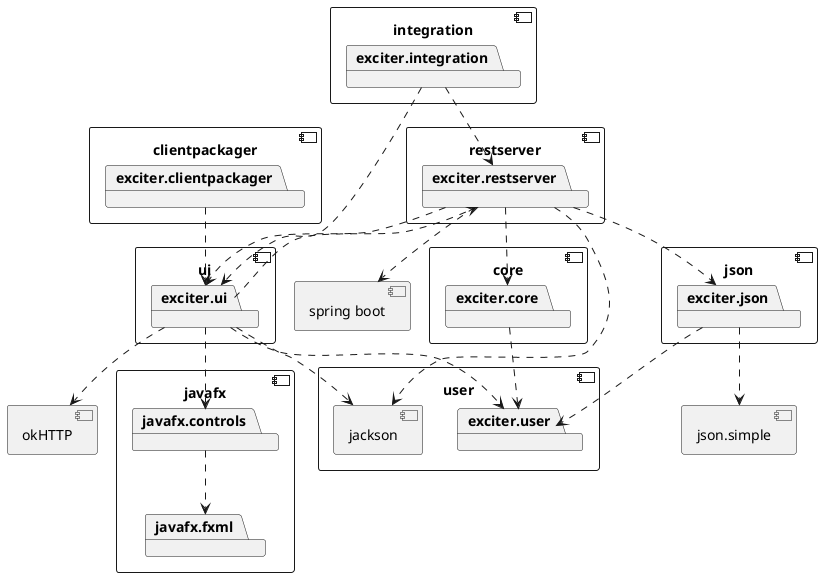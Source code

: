 @startuml packageDiagram

component core{
    package exciter.core
}

component ui{
    package exciter.ui
}

component json{
    package exciter.json
    
}

component javafx{
    package javafx.controls
    package javafx.fxml
}

component restserver{
    package exciter.restserver

}

component user {
    package jackson
    package exciter.user

}
component json.simple{

}

component jackson {
}


component "spring boot" as springboot {
}

component okHTTP {

}

component clientpackager{
    package exciter.clientpackager

}

component integration{
    package exciter.integration

}


exciter.restserver ..> exciter.ui
exciter.ui ..> exciter.restserver
exciter.restserver ..>exciter.core
exciter.restserver ..> springboot


exciter.ui ..> jackson
exciter.restserver ..> jackson


exciter.ui ..> javafx.controls
javafx.controls ..> javafx.fxml
exciter.ui ..> okHTTP
exciter.ui ..> exciter.user
exciter.core ..>exciter.user
exciter.json ..> exciter.user
exciter.restserver ..> exciter.json
exciter.clientpackager ..> exciter.ui


exciter.json ..> json.simple
exciter.integration ..> exciter.restserver
exciter.integration ..> exciter.ui




@enduml
